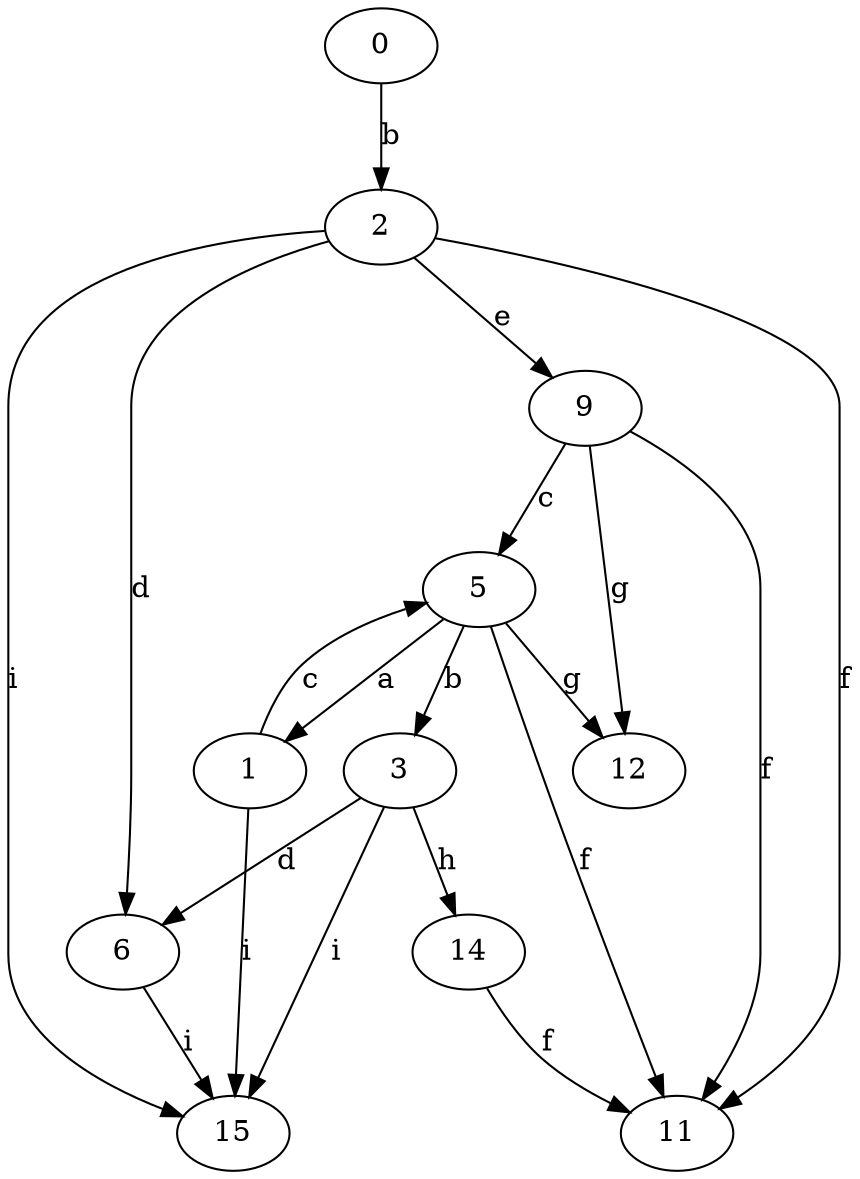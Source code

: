 strict digraph  {
0;
1;
2;
3;
5;
6;
9;
11;
12;
14;
15;
0 -> 2  [label=b];
1 -> 5  [label=c];
1 -> 15  [label=i];
2 -> 6  [label=d];
2 -> 9  [label=e];
2 -> 11  [label=f];
2 -> 15  [label=i];
3 -> 6  [label=d];
3 -> 14  [label=h];
3 -> 15  [label=i];
5 -> 1  [label=a];
5 -> 3  [label=b];
5 -> 11  [label=f];
5 -> 12  [label=g];
6 -> 15  [label=i];
9 -> 5  [label=c];
9 -> 11  [label=f];
9 -> 12  [label=g];
14 -> 11  [label=f];
}

